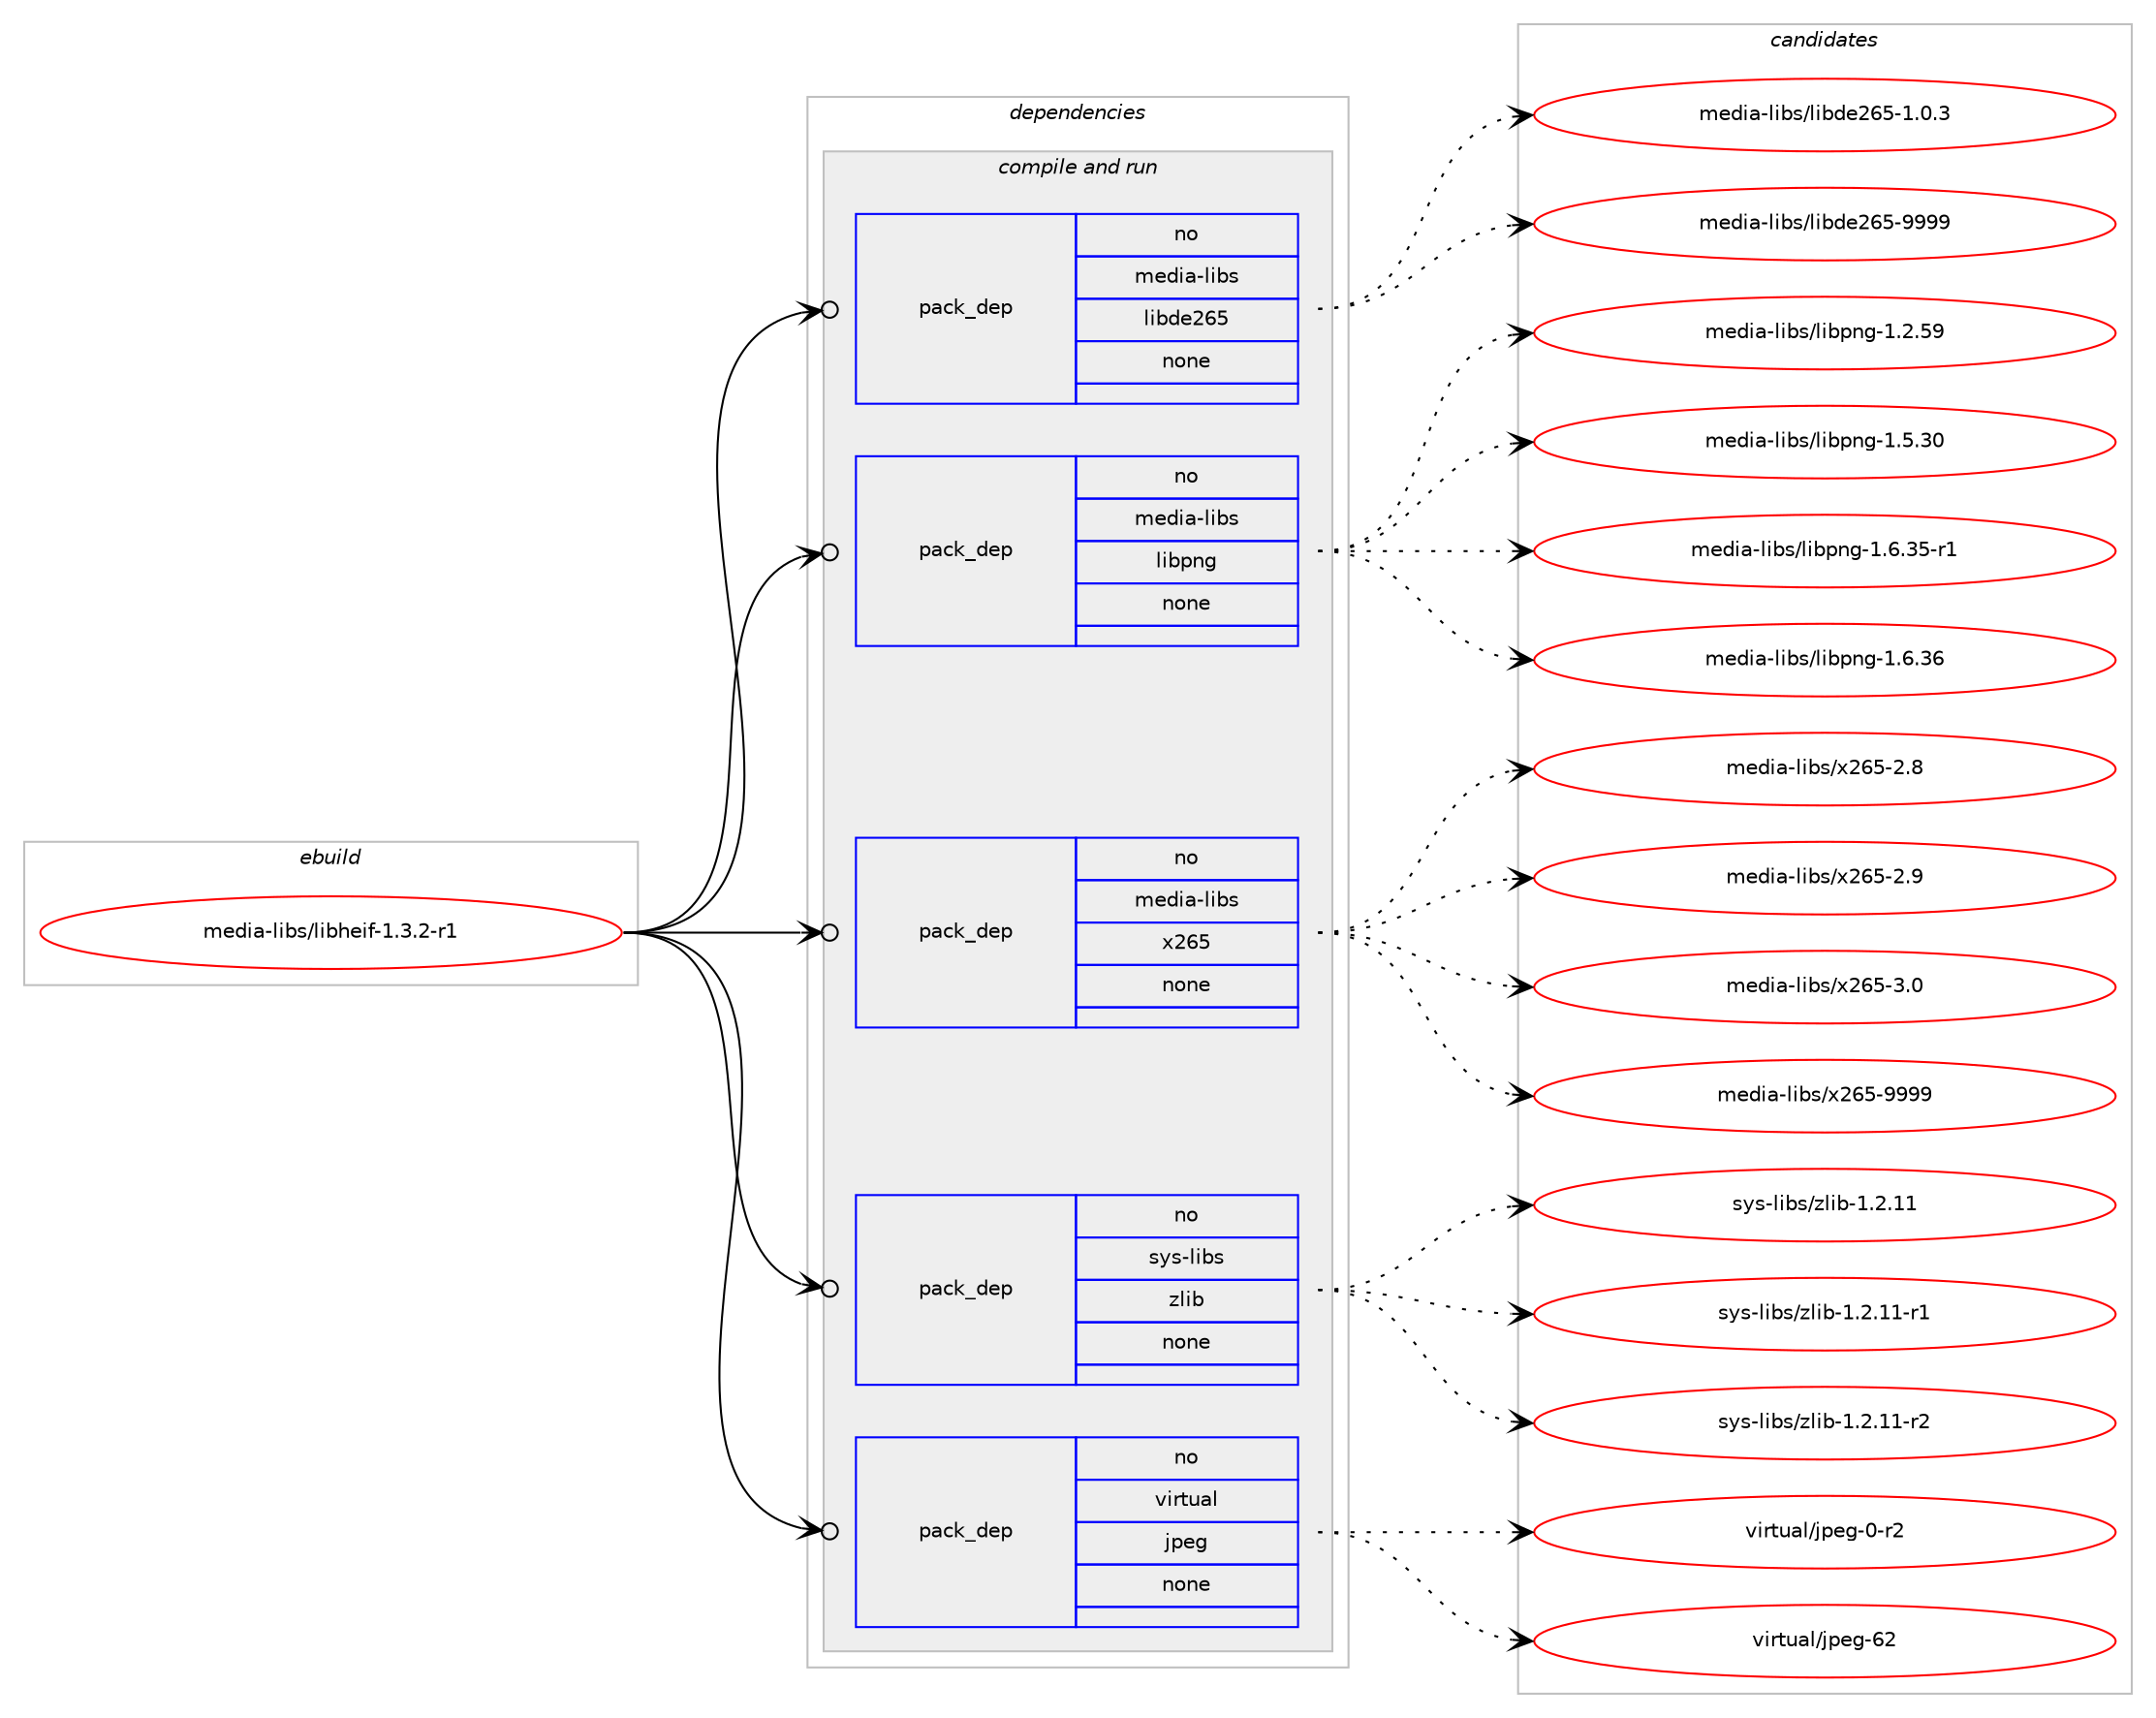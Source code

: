 digraph prolog {

# *************
# Graph options
# *************

newrank=true;
concentrate=true;
compound=true;
graph [rankdir=LR,fontname=Helvetica,fontsize=10,ranksep=1.5];#, ranksep=2.5, nodesep=0.2];
edge  [arrowhead=vee];
node  [fontname=Helvetica,fontsize=10];

# **********
# The ebuild
# **********

subgraph cluster_leftcol {
color=gray;
rank=same;
label=<<i>ebuild</i>>;
id [label="media-libs/libheif-1.3.2-r1", color=red, width=4, href="../media-libs/libheif-1.3.2-r1.svg"];
}

# ****************
# The dependencies
# ****************

subgraph cluster_midcol {
color=gray;
label=<<i>dependencies</i>>;
subgraph cluster_compile {
fillcolor="#eeeeee";
style=filled;
label=<<i>compile</i>>;
}
subgraph cluster_compileandrun {
fillcolor="#eeeeee";
style=filled;
label=<<i>compile and run</i>>;
subgraph pack1152490 {
dependency1612688 [label=<<TABLE BORDER="0" CELLBORDER="1" CELLSPACING="0" CELLPADDING="4" WIDTH="220"><TR><TD ROWSPAN="6" CELLPADDING="30">pack_dep</TD></TR><TR><TD WIDTH="110">no</TD></TR><TR><TD>media-libs</TD></TR><TR><TD>libde265</TD></TR><TR><TD>none</TD></TR><TR><TD></TD></TR></TABLE>>, shape=none, color=blue];
}
id:e -> dependency1612688:w [weight=20,style="solid",arrowhead="odotvee"];
subgraph pack1152491 {
dependency1612689 [label=<<TABLE BORDER="0" CELLBORDER="1" CELLSPACING="0" CELLPADDING="4" WIDTH="220"><TR><TD ROWSPAN="6" CELLPADDING="30">pack_dep</TD></TR><TR><TD WIDTH="110">no</TD></TR><TR><TD>media-libs</TD></TR><TR><TD>libpng</TD></TR><TR><TD>none</TD></TR><TR><TD></TD></TR></TABLE>>, shape=none, color=blue];
}
id:e -> dependency1612689:w [weight=20,style="solid",arrowhead="odotvee"];
subgraph pack1152492 {
dependency1612690 [label=<<TABLE BORDER="0" CELLBORDER="1" CELLSPACING="0" CELLPADDING="4" WIDTH="220"><TR><TD ROWSPAN="6" CELLPADDING="30">pack_dep</TD></TR><TR><TD WIDTH="110">no</TD></TR><TR><TD>media-libs</TD></TR><TR><TD>x265</TD></TR><TR><TD>none</TD></TR><TR><TD></TD></TR></TABLE>>, shape=none, color=blue];
}
id:e -> dependency1612690:w [weight=20,style="solid",arrowhead="odotvee"];
subgraph pack1152493 {
dependency1612691 [label=<<TABLE BORDER="0" CELLBORDER="1" CELLSPACING="0" CELLPADDING="4" WIDTH="220"><TR><TD ROWSPAN="6" CELLPADDING="30">pack_dep</TD></TR><TR><TD WIDTH="110">no</TD></TR><TR><TD>sys-libs</TD></TR><TR><TD>zlib</TD></TR><TR><TD>none</TD></TR><TR><TD></TD></TR></TABLE>>, shape=none, color=blue];
}
id:e -> dependency1612691:w [weight=20,style="solid",arrowhead="odotvee"];
subgraph pack1152494 {
dependency1612692 [label=<<TABLE BORDER="0" CELLBORDER="1" CELLSPACING="0" CELLPADDING="4" WIDTH="220"><TR><TD ROWSPAN="6" CELLPADDING="30">pack_dep</TD></TR><TR><TD WIDTH="110">no</TD></TR><TR><TD>virtual</TD></TR><TR><TD>jpeg</TD></TR><TR><TD>none</TD></TR><TR><TD></TD></TR></TABLE>>, shape=none, color=blue];
}
id:e -> dependency1612692:w [weight=20,style="solid",arrowhead="odotvee"];
}
subgraph cluster_run {
fillcolor="#eeeeee";
style=filled;
label=<<i>run</i>>;
}
}

# **************
# The candidates
# **************

subgraph cluster_choices {
rank=same;
color=gray;
label=<<i>candidates</i>>;

subgraph choice1152490 {
color=black;
nodesep=1;
choice1091011001059745108105981154710810598100101505453454946484651 [label="media-libs/libde265-1.0.3", color=red, width=4,href="../media-libs/libde265-1.0.3.svg"];
choice10910110010597451081059811547108105981001015054534557575757 [label="media-libs/libde265-9999", color=red, width=4,href="../media-libs/libde265-9999.svg"];
dependency1612688:e -> choice1091011001059745108105981154710810598100101505453454946484651:w [style=dotted,weight="100"];
dependency1612688:e -> choice10910110010597451081059811547108105981001015054534557575757:w [style=dotted,weight="100"];
}
subgraph choice1152491 {
color=black;
nodesep=1;
choice109101100105974510810598115471081059811211010345494650465357 [label="media-libs/libpng-1.2.59", color=red, width=4,href="../media-libs/libpng-1.2.59.svg"];
choice109101100105974510810598115471081059811211010345494653465148 [label="media-libs/libpng-1.5.30", color=red, width=4,href="../media-libs/libpng-1.5.30.svg"];
choice1091011001059745108105981154710810598112110103454946544651534511449 [label="media-libs/libpng-1.6.35-r1", color=red, width=4,href="../media-libs/libpng-1.6.35-r1.svg"];
choice109101100105974510810598115471081059811211010345494654465154 [label="media-libs/libpng-1.6.36", color=red, width=4,href="../media-libs/libpng-1.6.36.svg"];
dependency1612689:e -> choice109101100105974510810598115471081059811211010345494650465357:w [style=dotted,weight="100"];
dependency1612689:e -> choice109101100105974510810598115471081059811211010345494653465148:w [style=dotted,weight="100"];
dependency1612689:e -> choice1091011001059745108105981154710810598112110103454946544651534511449:w [style=dotted,weight="100"];
dependency1612689:e -> choice109101100105974510810598115471081059811211010345494654465154:w [style=dotted,weight="100"];
}
subgraph choice1152492 {
color=black;
nodesep=1;
choice1091011001059745108105981154712050545345504656 [label="media-libs/x265-2.8", color=red, width=4,href="../media-libs/x265-2.8.svg"];
choice1091011001059745108105981154712050545345504657 [label="media-libs/x265-2.9", color=red, width=4,href="../media-libs/x265-2.9.svg"];
choice1091011001059745108105981154712050545345514648 [label="media-libs/x265-3.0", color=red, width=4,href="../media-libs/x265-3.0.svg"];
choice109101100105974510810598115471205054534557575757 [label="media-libs/x265-9999", color=red, width=4,href="../media-libs/x265-9999.svg"];
dependency1612690:e -> choice1091011001059745108105981154712050545345504656:w [style=dotted,weight="100"];
dependency1612690:e -> choice1091011001059745108105981154712050545345504657:w [style=dotted,weight="100"];
dependency1612690:e -> choice1091011001059745108105981154712050545345514648:w [style=dotted,weight="100"];
dependency1612690:e -> choice109101100105974510810598115471205054534557575757:w [style=dotted,weight="100"];
}
subgraph choice1152493 {
color=black;
nodesep=1;
choice1151211154510810598115471221081059845494650464949 [label="sys-libs/zlib-1.2.11", color=red, width=4,href="../sys-libs/zlib-1.2.11.svg"];
choice11512111545108105981154712210810598454946504649494511449 [label="sys-libs/zlib-1.2.11-r1", color=red, width=4,href="../sys-libs/zlib-1.2.11-r1.svg"];
choice11512111545108105981154712210810598454946504649494511450 [label="sys-libs/zlib-1.2.11-r2", color=red, width=4,href="../sys-libs/zlib-1.2.11-r2.svg"];
dependency1612691:e -> choice1151211154510810598115471221081059845494650464949:w [style=dotted,weight="100"];
dependency1612691:e -> choice11512111545108105981154712210810598454946504649494511449:w [style=dotted,weight="100"];
dependency1612691:e -> choice11512111545108105981154712210810598454946504649494511450:w [style=dotted,weight="100"];
}
subgraph choice1152494 {
color=black;
nodesep=1;
choice118105114116117971084710611210110345484511450 [label="virtual/jpeg-0-r2", color=red, width=4,href="../virtual/jpeg-0-r2.svg"];
choice1181051141161179710847106112101103455450 [label="virtual/jpeg-62", color=red, width=4,href="../virtual/jpeg-62.svg"];
dependency1612692:e -> choice118105114116117971084710611210110345484511450:w [style=dotted,weight="100"];
dependency1612692:e -> choice1181051141161179710847106112101103455450:w [style=dotted,weight="100"];
}
}

}
